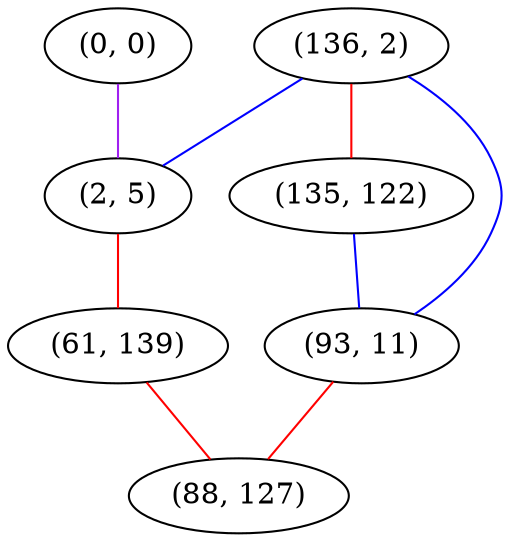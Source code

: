 graph "" {
"(0, 0)";
"(136, 2)";
"(135, 122)";
"(93, 11)";
"(2, 5)";
"(61, 139)";
"(88, 127)";
"(0, 0)" -- "(2, 5)"  [color=purple, key=0, weight=4];
"(136, 2)" -- "(2, 5)"  [color=blue, key=0, weight=3];
"(136, 2)" -- "(135, 122)"  [color=red, key=0, weight=1];
"(136, 2)" -- "(93, 11)"  [color=blue, key=0, weight=3];
"(135, 122)" -- "(93, 11)"  [color=blue, key=0, weight=3];
"(93, 11)" -- "(88, 127)"  [color=red, key=0, weight=1];
"(2, 5)" -- "(61, 139)"  [color=red, key=0, weight=1];
"(61, 139)" -- "(88, 127)"  [color=red, key=0, weight=1];
}
